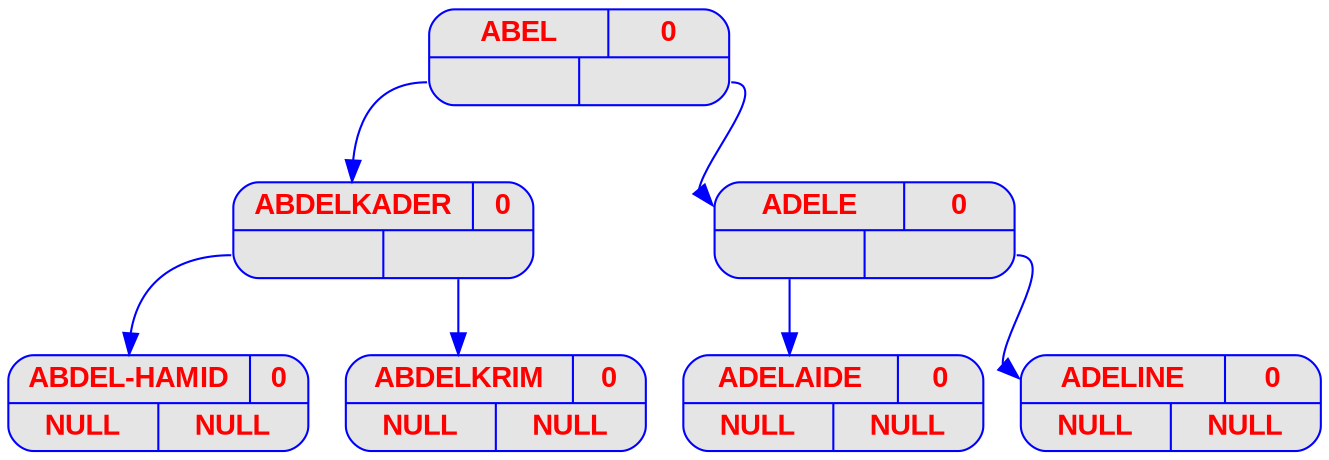 digraph displayAVL {
	node [
		fontname  = "Arial bold" 
		fontsize  = "14"
		fontcolor = "red"
		style     = "rounded, filled"
		shape     = "record"
		fillcolor = "grey90"
		color     = "blue"
		width     = "2"
	]

	edge [
		color     = "blue"
	]

	"ABEL" [label = "{{<nom> ABEL | <bal> 0 } | { <g> | <d>}}"];
	"ABEL":g -> "ABDELKADER":nom;
	"ABDELKADER" [label = "{{<nom> ABDELKADER | <bal> 0 } | { <g> | <d>}}"];
	"ABDELKADER":g -> "ABDEL-HAMID":nom;
	"ABDEL-HAMID" [label = "{{<nom> ABDEL-HAMID | <bal> 0 } | { <g> | <d>}}"];
	"ABDEL-HAMID" [label = "{{<nom> ABDEL-HAMID | <bal> 0 }| { <g> NULL | <d> NULL}}"];
	"ABDELKADER":d -> "ABDELKRIM":nom;
	"ABDELKRIM" [label = "{{<nom> ABDELKRIM | <bal> 0 } | { <g> | <d>}}"];
	"ABDELKRIM" [label = "{{<nom> ABDELKRIM | <bal> 0 }| { <g> NULL | <d> NULL}}"];
	"ABEL":d -> "ADELE":nom;
	"ADELE" [label = "{{<nom> ADELE | <bal> 0 } | { <g> | <d>}}"];
	"ADELE":g -> "ADELAIDE":nom;
	"ADELAIDE" [label = "{{<nom> ADELAIDE | <bal> 0 } | { <g> | <d>}}"];
	"ADELAIDE" [label = "{{<nom> ADELAIDE | <bal> 0 }| { <g> NULL | <d> NULL}}"];
	"ADELE":d -> "ADELINE":nom;
	"ADELINE" [label = "{{<nom> ADELINE | <bal> 0 } | { <g> | <d>}}"];
	"ADELINE" [label = "{{<nom> ADELINE | <bal> 0 }| { <g> NULL | <d> NULL}}"];
}
